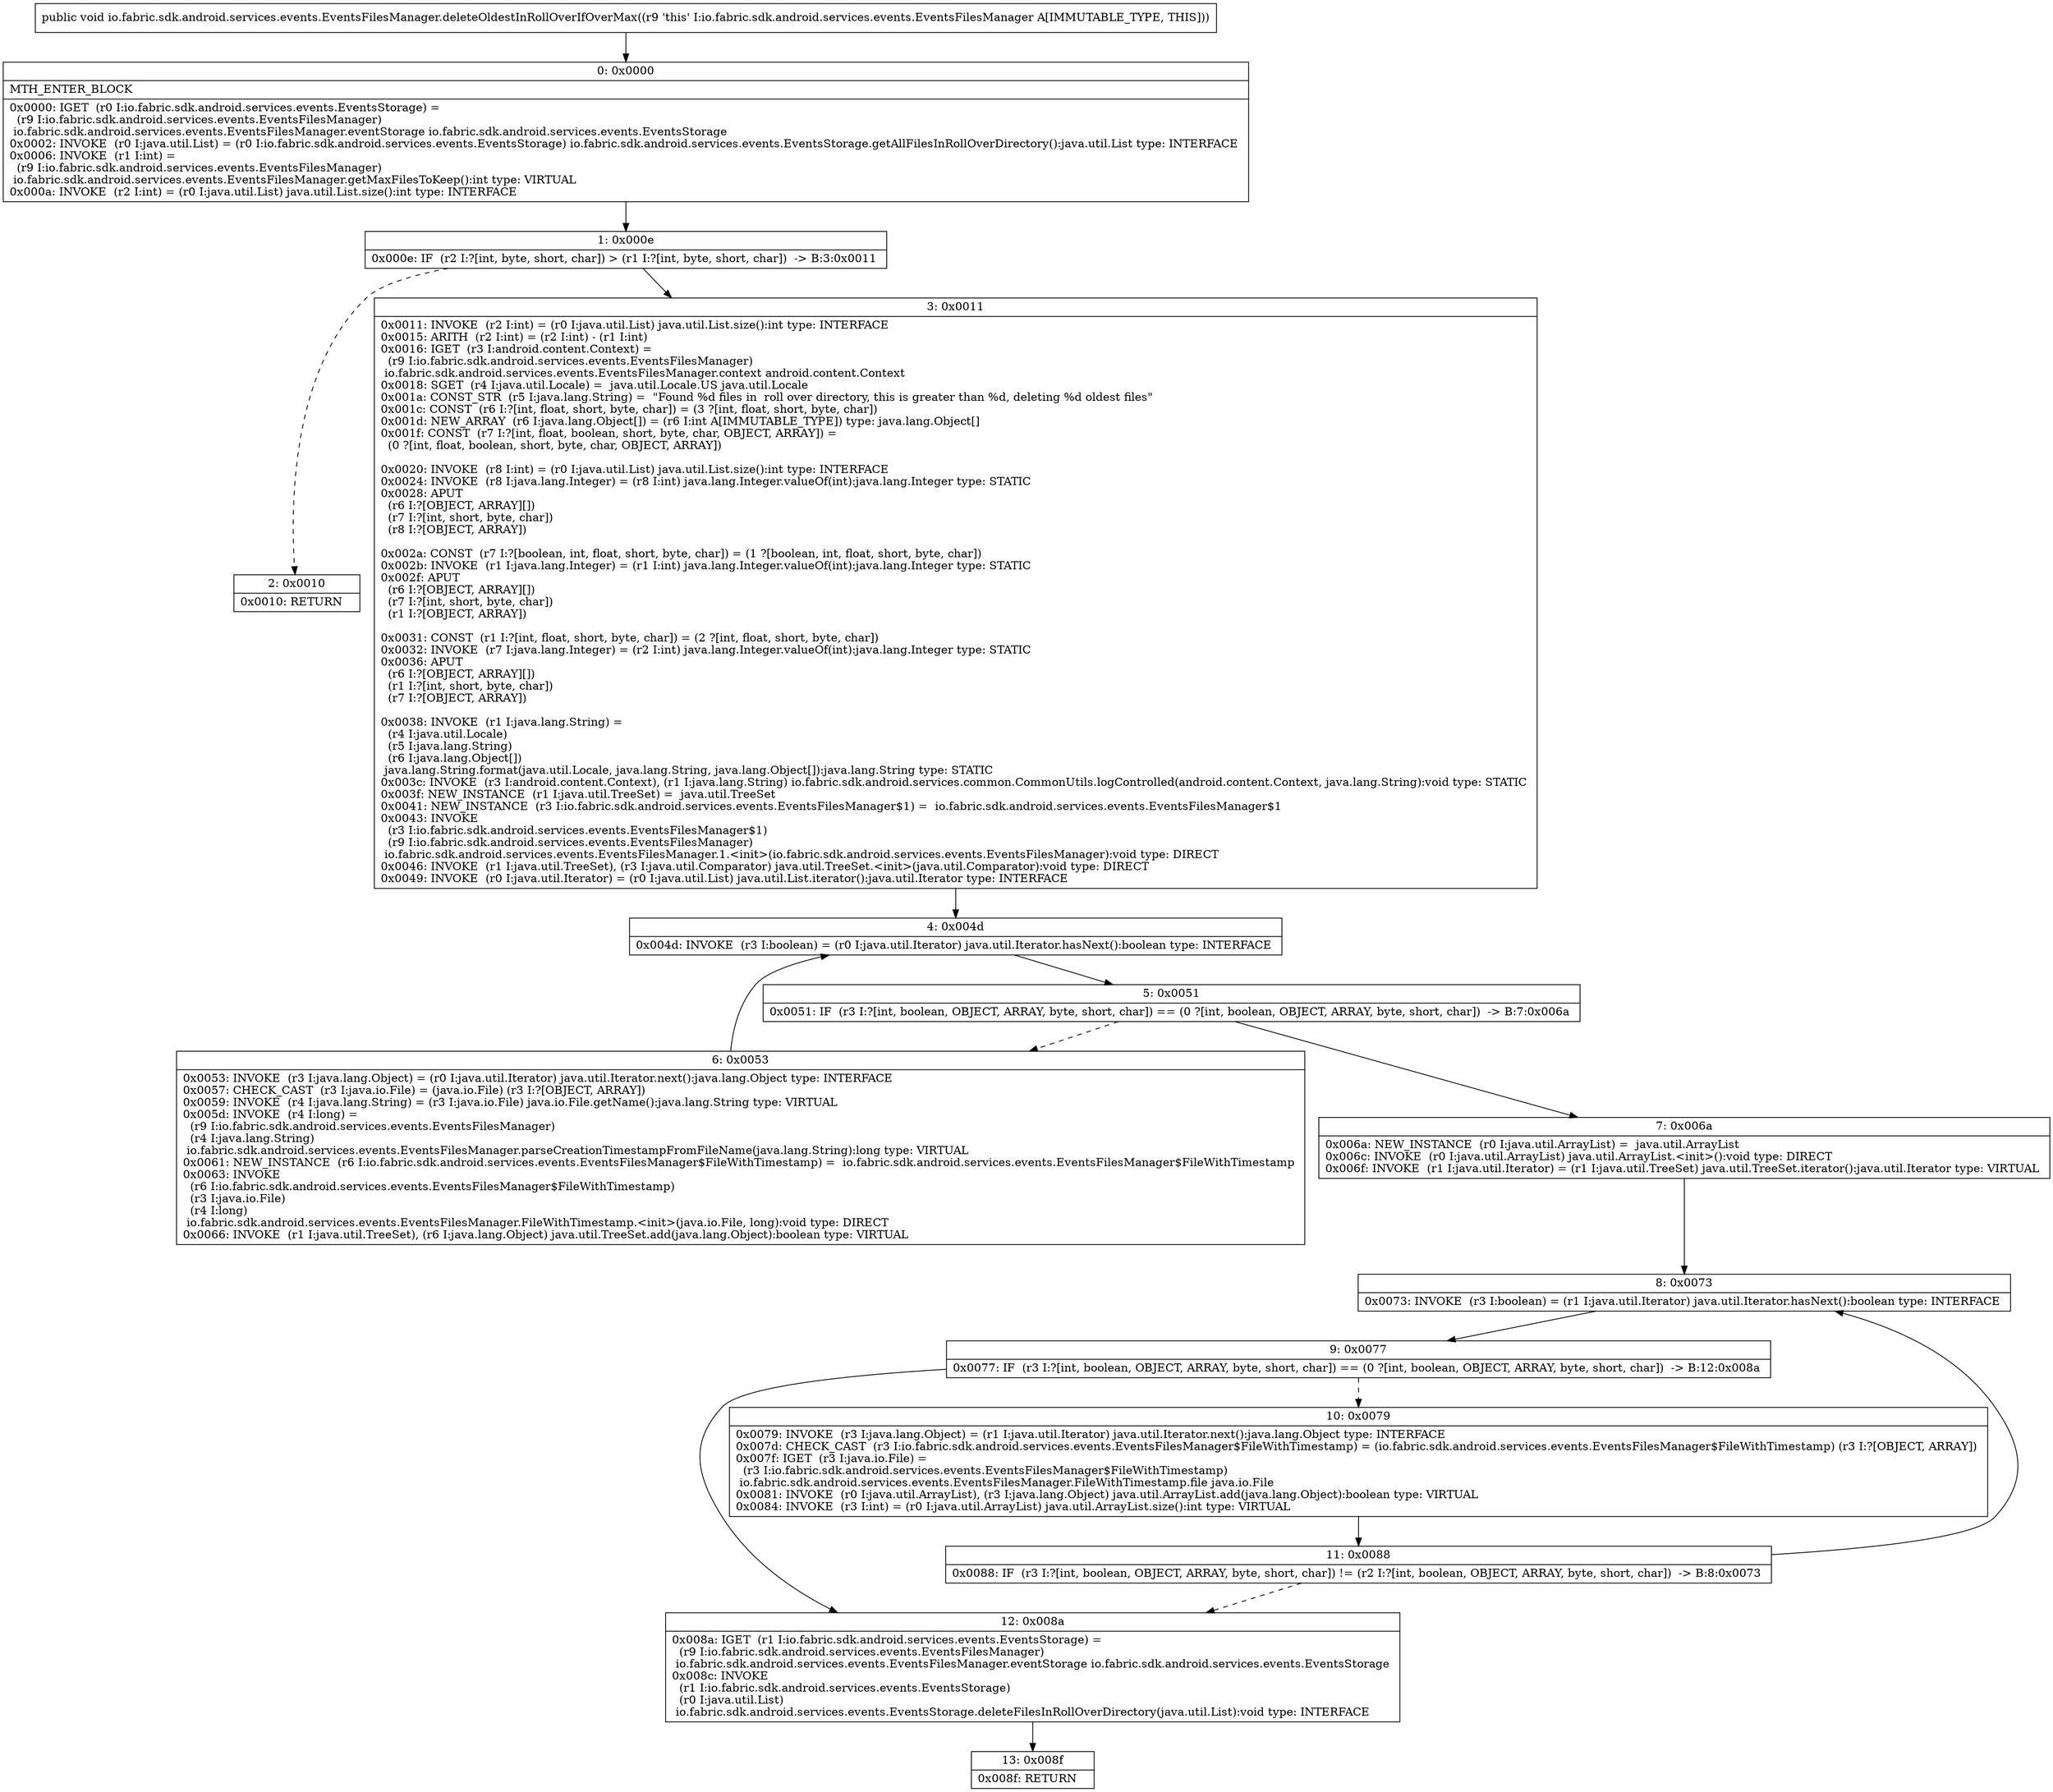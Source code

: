digraph "CFG forio.fabric.sdk.android.services.events.EventsFilesManager.deleteOldestInRollOverIfOverMax()V" {
Node_0 [shape=record,label="{0\:\ 0x0000|MTH_ENTER_BLOCK\l|0x0000: IGET  (r0 I:io.fabric.sdk.android.services.events.EventsStorage) = \l  (r9 I:io.fabric.sdk.android.services.events.EventsFilesManager)\l io.fabric.sdk.android.services.events.EventsFilesManager.eventStorage io.fabric.sdk.android.services.events.EventsStorage \l0x0002: INVOKE  (r0 I:java.util.List) = (r0 I:io.fabric.sdk.android.services.events.EventsStorage) io.fabric.sdk.android.services.events.EventsStorage.getAllFilesInRollOverDirectory():java.util.List type: INTERFACE \l0x0006: INVOKE  (r1 I:int) = \l  (r9 I:io.fabric.sdk.android.services.events.EventsFilesManager)\l io.fabric.sdk.android.services.events.EventsFilesManager.getMaxFilesToKeep():int type: VIRTUAL \l0x000a: INVOKE  (r2 I:int) = (r0 I:java.util.List) java.util.List.size():int type: INTERFACE \l}"];
Node_1 [shape=record,label="{1\:\ 0x000e|0x000e: IF  (r2 I:?[int, byte, short, char]) \> (r1 I:?[int, byte, short, char])  \-\> B:3:0x0011 \l}"];
Node_2 [shape=record,label="{2\:\ 0x0010|0x0010: RETURN   \l}"];
Node_3 [shape=record,label="{3\:\ 0x0011|0x0011: INVOKE  (r2 I:int) = (r0 I:java.util.List) java.util.List.size():int type: INTERFACE \l0x0015: ARITH  (r2 I:int) = (r2 I:int) \- (r1 I:int) \l0x0016: IGET  (r3 I:android.content.Context) = \l  (r9 I:io.fabric.sdk.android.services.events.EventsFilesManager)\l io.fabric.sdk.android.services.events.EventsFilesManager.context android.content.Context \l0x0018: SGET  (r4 I:java.util.Locale) =  java.util.Locale.US java.util.Locale \l0x001a: CONST_STR  (r5 I:java.lang.String) =  \"Found %d files in  roll over directory, this is greater than %d, deleting %d oldest files\" \l0x001c: CONST  (r6 I:?[int, float, short, byte, char]) = (3 ?[int, float, short, byte, char]) \l0x001d: NEW_ARRAY  (r6 I:java.lang.Object[]) = (r6 I:int A[IMMUTABLE_TYPE]) type: java.lang.Object[] \l0x001f: CONST  (r7 I:?[int, float, boolean, short, byte, char, OBJECT, ARRAY]) = \l  (0 ?[int, float, boolean, short, byte, char, OBJECT, ARRAY])\l \l0x0020: INVOKE  (r8 I:int) = (r0 I:java.util.List) java.util.List.size():int type: INTERFACE \l0x0024: INVOKE  (r8 I:java.lang.Integer) = (r8 I:int) java.lang.Integer.valueOf(int):java.lang.Integer type: STATIC \l0x0028: APUT  \l  (r6 I:?[OBJECT, ARRAY][])\l  (r7 I:?[int, short, byte, char])\l  (r8 I:?[OBJECT, ARRAY])\l \l0x002a: CONST  (r7 I:?[boolean, int, float, short, byte, char]) = (1 ?[boolean, int, float, short, byte, char]) \l0x002b: INVOKE  (r1 I:java.lang.Integer) = (r1 I:int) java.lang.Integer.valueOf(int):java.lang.Integer type: STATIC \l0x002f: APUT  \l  (r6 I:?[OBJECT, ARRAY][])\l  (r7 I:?[int, short, byte, char])\l  (r1 I:?[OBJECT, ARRAY])\l \l0x0031: CONST  (r1 I:?[int, float, short, byte, char]) = (2 ?[int, float, short, byte, char]) \l0x0032: INVOKE  (r7 I:java.lang.Integer) = (r2 I:int) java.lang.Integer.valueOf(int):java.lang.Integer type: STATIC \l0x0036: APUT  \l  (r6 I:?[OBJECT, ARRAY][])\l  (r1 I:?[int, short, byte, char])\l  (r7 I:?[OBJECT, ARRAY])\l \l0x0038: INVOKE  (r1 I:java.lang.String) = \l  (r4 I:java.util.Locale)\l  (r5 I:java.lang.String)\l  (r6 I:java.lang.Object[])\l java.lang.String.format(java.util.Locale, java.lang.String, java.lang.Object[]):java.lang.String type: STATIC \l0x003c: INVOKE  (r3 I:android.content.Context), (r1 I:java.lang.String) io.fabric.sdk.android.services.common.CommonUtils.logControlled(android.content.Context, java.lang.String):void type: STATIC \l0x003f: NEW_INSTANCE  (r1 I:java.util.TreeSet) =  java.util.TreeSet \l0x0041: NEW_INSTANCE  (r3 I:io.fabric.sdk.android.services.events.EventsFilesManager$1) =  io.fabric.sdk.android.services.events.EventsFilesManager$1 \l0x0043: INVOKE  \l  (r3 I:io.fabric.sdk.android.services.events.EventsFilesManager$1)\l  (r9 I:io.fabric.sdk.android.services.events.EventsFilesManager)\l io.fabric.sdk.android.services.events.EventsFilesManager.1.\<init\>(io.fabric.sdk.android.services.events.EventsFilesManager):void type: DIRECT \l0x0046: INVOKE  (r1 I:java.util.TreeSet), (r3 I:java.util.Comparator) java.util.TreeSet.\<init\>(java.util.Comparator):void type: DIRECT \l0x0049: INVOKE  (r0 I:java.util.Iterator) = (r0 I:java.util.List) java.util.List.iterator():java.util.Iterator type: INTERFACE \l}"];
Node_4 [shape=record,label="{4\:\ 0x004d|0x004d: INVOKE  (r3 I:boolean) = (r0 I:java.util.Iterator) java.util.Iterator.hasNext():boolean type: INTERFACE \l}"];
Node_5 [shape=record,label="{5\:\ 0x0051|0x0051: IF  (r3 I:?[int, boolean, OBJECT, ARRAY, byte, short, char]) == (0 ?[int, boolean, OBJECT, ARRAY, byte, short, char])  \-\> B:7:0x006a \l}"];
Node_6 [shape=record,label="{6\:\ 0x0053|0x0053: INVOKE  (r3 I:java.lang.Object) = (r0 I:java.util.Iterator) java.util.Iterator.next():java.lang.Object type: INTERFACE \l0x0057: CHECK_CAST  (r3 I:java.io.File) = (java.io.File) (r3 I:?[OBJECT, ARRAY]) \l0x0059: INVOKE  (r4 I:java.lang.String) = (r3 I:java.io.File) java.io.File.getName():java.lang.String type: VIRTUAL \l0x005d: INVOKE  (r4 I:long) = \l  (r9 I:io.fabric.sdk.android.services.events.EventsFilesManager)\l  (r4 I:java.lang.String)\l io.fabric.sdk.android.services.events.EventsFilesManager.parseCreationTimestampFromFileName(java.lang.String):long type: VIRTUAL \l0x0061: NEW_INSTANCE  (r6 I:io.fabric.sdk.android.services.events.EventsFilesManager$FileWithTimestamp) =  io.fabric.sdk.android.services.events.EventsFilesManager$FileWithTimestamp \l0x0063: INVOKE  \l  (r6 I:io.fabric.sdk.android.services.events.EventsFilesManager$FileWithTimestamp)\l  (r3 I:java.io.File)\l  (r4 I:long)\l io.fabric.sdk.android.services.events.EventsFilesManager.FileWithTimestamp.\<init\>(java.io.File, long):void type: DIRECT \l0x0066: INVOKE  (r1 I:java.util.TreeSet), (r6 I:java.lang.Object) java.util.TreeSet.add(java.lang.Object):boolean type: VIRTUAL \l}"];
Node_7 [shape=record,label="{7\:\ 0x006a|0x006a: NEW_INSTANCE  (r0 I:java.util.ArrayList) =  java.util.ArrayList \l0x006c: INVOKE  (r0 I:java.util.ArrayList) java.util.ArrayList.\<init\>():void type: DIRECT \l0x006f: INVOKE  (r1 I:java.util.Iterator) = (r1 I:java.util.TreeSet) java.util.TreeSet.iterator():java.util.Iterator type: VIRTUAL \l}"];
Node_8 [shape=record,label="{8\:\ 0x0073|0x0073: INVOKE  (r3 I:boolean) = (r1 I:java.util.Iterator) java.util.Iterator.hasNext():boolean type: INTERFACE \l}"];
Node_9 [shape=record,label="{9\:\ 0x0077|0x0077: IF  (r3 I:?[int, boolean, OBJECT, ARRAY, byte, short, char]) == (0 ?[int, boolean, OBJECT, ARRAY, byte, short, char])  \-\> B:12:0x008a \l}"];
Node_10 [shape=record,label="{10\:\ 0x0079|0x0079: INVOKE  (r3 I:java.lang.Object) = (r1 I:java.util.Iterator) java.util.Iterator.next():java.lang.Object type: INTERFACE \l0x007d: CHECK_CAST  (r3 I:io.fabric.sdk.android.services.events.EventsFilesManager$FileWithTimestamp) = (io.fabric.sdk.android.services.events.EventsFilesManager$FileWithTimestamp) (r3 I:?[OBJECT, ARRAY]) \l0x007f: IGET  (r3 I:java.io.File) = \l  (r3 I:io.fabric.sdk.android.services.events.EventsFilesManager$FileWithTimestamp)\l io.fabric.sdk.android.services.events.EventsFilesManager.FileWithTimestamp.file java.io.File \l0x0081: INVOKE  (r0 I:java.util.ArrayList), (r3 I:java.lang.Object) java.util.ArrayList.add(java.lang.Object):boolean type: VIRTUAL \l0x0084: INVOKE  (r3 I:int) = (r0 I:java.util.ArrayList) java.util.ArrayList.size():int type: VIRTUAL \l}"];
Node_11 [shape=record,label="{11\:\ 0x0088|0x0088: IF  (r3 I:?[int, boolean, OBJECT, ARRAY, byte, short, char]) != (r2 I:?[int, boolean, OBJECT, ARRAY, byte, short, char])  \-\> B:8:0x0073 \l}"];
Node_12 [shape=record,label="{12\:\ 0x008a|0x008a: IGET  (r1 I:io.fabric.sdk.android.services.events.EventsStorage) = \l  (r9 I:io.fabric.sdk.android.services.events.EventsFilesManager)\l io.fabric.sdk.android.services.events.EventsFilesManager.eventStorage io.fabric.sdk.android.services.events.EventsStorage \l0x008c: INVOKE  \l  (r1 I:io.fabric.sdk.android.services.events.EventsStorage)\l  (r0 I:java.util.List)\l io.fabric.sdk.android.services.events.EventsStorage.deleteFilesInRollOverDirectory(java.util.List):void type: INTERFACE \l}"];
Node_13 [shape=record,label="{13\:\ 0x008f|0x008f: RETURN   \l}"];
MethodNode[shape=record,label="{public void io.fabric.sdk.android.services.events.EventsFilesManager.deleteOldestInRollOverIfOverMax((r9 'this' I:io.fabric.sdk.android.services.events.EventsFilesManager A[IMMUTABLE_TYPE, THIS])) }"];
MethodNode -> Node_0;
Node_0 -> Node_1;
Node_1 -> Node_2[style=dashed];
Node_1 -> Node_3;
Node_3 -> Node_4;
Node_4 -> Node_5;
Node_5 -> Node_6[style=dashed];
Node_5 -> Node_7;
Node_6 -> Node_4;
Node_7 -> Node_8;
Node_8 -> Node_9;
Node_9 -> Node_10[style=dashed];
Node_9 -> Node_12;
Node_10 -> Node_11;
Node_11 -> Node_8;
Node_11 -> Node_12[style=dashed];
Node_12 -> Node_13;
}

